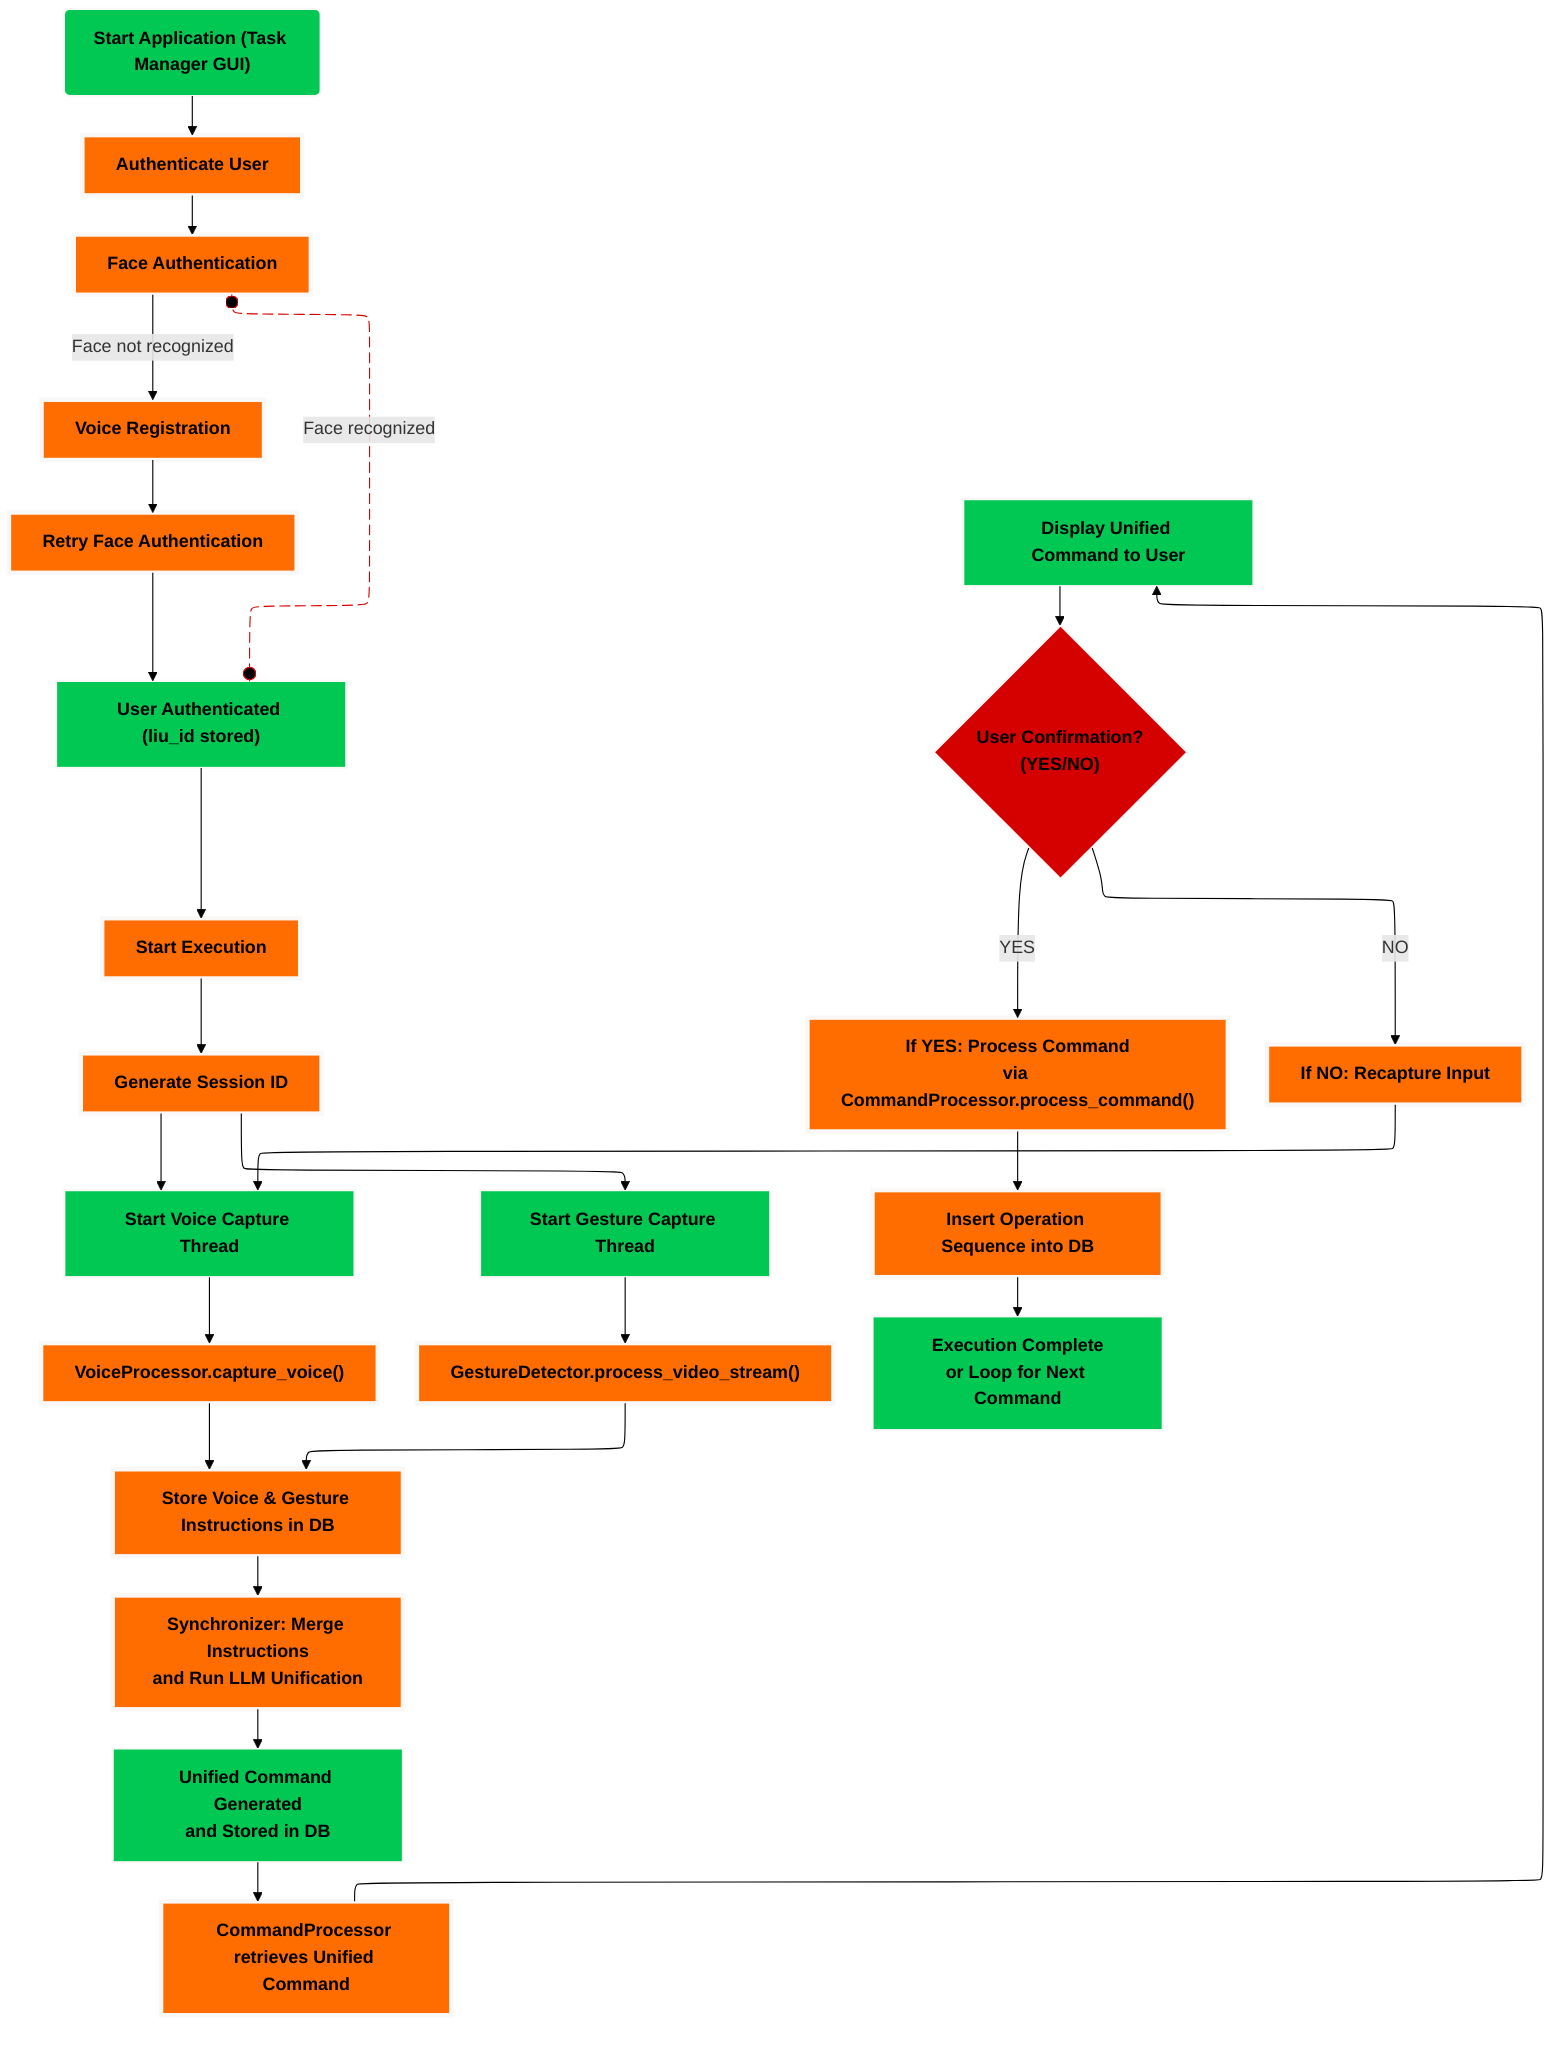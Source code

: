 ---
config:
  look: classic
  theme: mc
  layout: elk
  themeVariables:
    primaryColor: '#000'
    primaryTextColor: '#fff'
    primaryBorderColor: '#7C0000'
    lineColor: '#000000'
    secondaryColor: '#000000'
    tertiaryColor: '#0000'
---
flowchart TD
    A("Start Application (Task Manager GUI)") --> B["Authenticate User"]
    B --> C["Face Authentication"]
    C L_C_F_0@o-- Face recognized --o F["User Authenticated (liu_id stored)"]
    C -- Face not recognized --> D["Voice Registration"]
    D --> E["Retry Face Authentication"]
    E --> F
    F --> G["Start Execution"]
    G --> H["Generate Session ID"]
    H --> I["Start Voice Capture Thread"] & J["Start Gesture Capture Thread"]
    I --> K["VoiceProcessor.capture_voice()"]
    J --> L["GestureDetector.process_video_stream()"]
    K --> M["Store Voice & Gesture Instructions in DB"]
    L --> M
    M --> N["Synchronizer: Merge Instructions<br>and Run LLM Unification"]
    N --> O["Unified Command Generated<br>and Stored in DB"]
    O --> P["CommandProcessor retrieves Unified Command"]
    P --> Q["Display Unified Command to User"]
    Q --> R{"User Confirmation?<br>(YES/NO)"}
    R -- YES --> S["If YES: Process Command<br>via CommandProcessor.process_command()"]
    R -- NO --> U["If NO: Recapture Input"]
    S --> T["Insert Operation Sequence into DB"]
    T --> V["Execution Complete<br>or Loop for Next Command"]
    U --> I
     A:::nodeStyle
     B:::processStyle
     C:::processStyle
     F:::nodeStyle
     D:::processStyle
     E:::processStyle
     G:::processStyle
     H:::processStyle
     I:::nodeStyle
     J:::nodeStyle
     K:::processStyle
     L:::processStyle
     M:::processStyle
     N:::processStyle
     O:::nodeStyle
     P:::processStyle
     Q:::nodeStyle
     R:::decisionStyle
     S:::processStyle
     U:::processStyle
     T:::processStyle
     V:::nodeStyle
    classDef nodeStyle fill:#00C853, stroke:#faf7f7, stroke-width:2px, font-weight:bold, color:#000000
    classDef processStyle fill:#FF6D00, stroke:#faf7f7, stroke-width:4px, font-weight:bold, color:#000000, stroke-dasharray: 0
    classDef decisionStyle fill:#D50000, stroke:#faf7f7, stroke-width:2px, font-weight:bold, color:#000000
    linkStyle 2 stroke:#D50000,fill:none
    L_C_F_0@{ animation: slow }